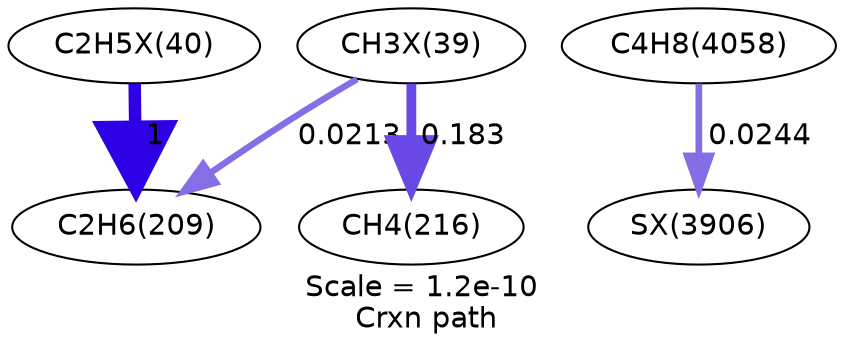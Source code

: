 digraph reaction_paths {
center=1;
s34 -> s15[fontname="Helvetica", style="setlinewidth(6)", arrowsize=3, color="0.7, 1.5, 0.9"
, label=" 1"];
s33 -> s15[fontname="Helvetica", style="setlinewidth(3.09)", arrowsize=1.55, color="0.7, 0.521, 0.9"
, label=" 0.0213"];
s25 -> s46[fontname="Helvetica", style="setlinewidth(3.2)", arrowsize=1.6, color="0.7, 0.524, 0.9"
, label=" 0.0244"];
s33 -> s16[fontname="Helvetica", style="setlinewidth(4.72)", arrowsize=2.36, color="0.7, 0.683, 0.9"
, label=" 0.183"];
s15 [ fontname="Helvetica", label="C2H6(209)"];
s16 [ fontname="Helvetica", label="CH4(216)"];
s25 [ fontname="Helvetica", label="C4H8(4058)"];
s33 [ fontname="Helvetica", label="CH3X(39)"];
s34 [ fontname="Helvetica", label="C2H5X(40)"];
s46 [ fontname="Helvetica", label="SX(3906)"];
 label = "Scale = 1.2e-10\l Crxn path";
 fontname = "Helvetica";
}
